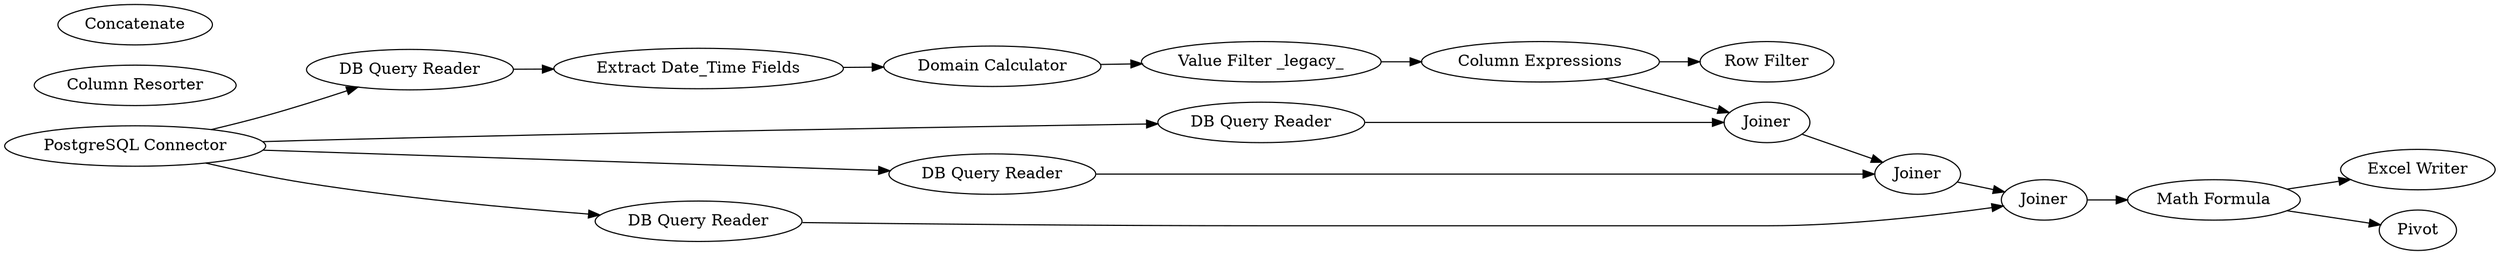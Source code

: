 digraph {
	13 [label="PostgreSQL Connector"]
	17 [label="DB Query Reader"]
	42 [label="DB Query Reader"]
	46 [label=Joiner]
	47 [label="DB Query Reader"]
	48 [label=Joiner]
	49 [label=Joiner]
	50 [label="DB Query Reader"]
	51 [label="Math Formula"]
	52 [label="Excel Writer"]
	53 [label="Extract Date_Time Fields"]
	54 [label=Pivot]
	56 [label="Column Expressions"]
	57 [label="Row Filter"]
	58 [label="Domain Calculator"]
	59 [label="Value Filter _legacy_"]
	60 [label="Column Resorter"]
	61 [label=Concatenate]
	13 -> 42
	13 -> 17
	13 -> 47
	13 -> 50
	17 -> 53
	42 -> 46
	46 -> 48
	47 -> 48
	48 -> 49
	49 -> 51
	50 -> 49
	51 -> 54
	51 -> 52
	53 -> 58
	56 -> 46
	56 -> 57
	58 -> 59
	59 -> 56
	rankdir=LR
}
